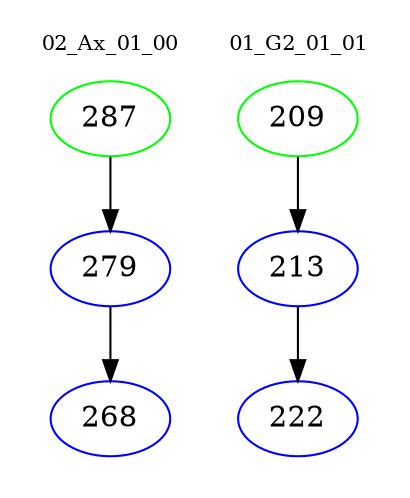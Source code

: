 digraph{
subgraph cluster_0 {
color = white
label = "02_Ax_01_00";
fontsize=10;
T0_287 [label="287", color="green"]
T0_287 -> T0_279 [color="black"]
T0_279 [label="279", color="blue"]
T0_279 -> T0_268 [color="black"]
T0_268 [label="268", color="blue"]
}
subgraph cluster_1 {
color = white
label = "01_G2_01_01";
fontsize=10;
T1_209 [label="209", color="green"]
T1_209 -> T1_213 [color="black"]
T1_213 [label="213", color="blue"]
T1_213 -> T1_222 [color="black"]
T1_222 [label="222", color="blue"]
}
}
